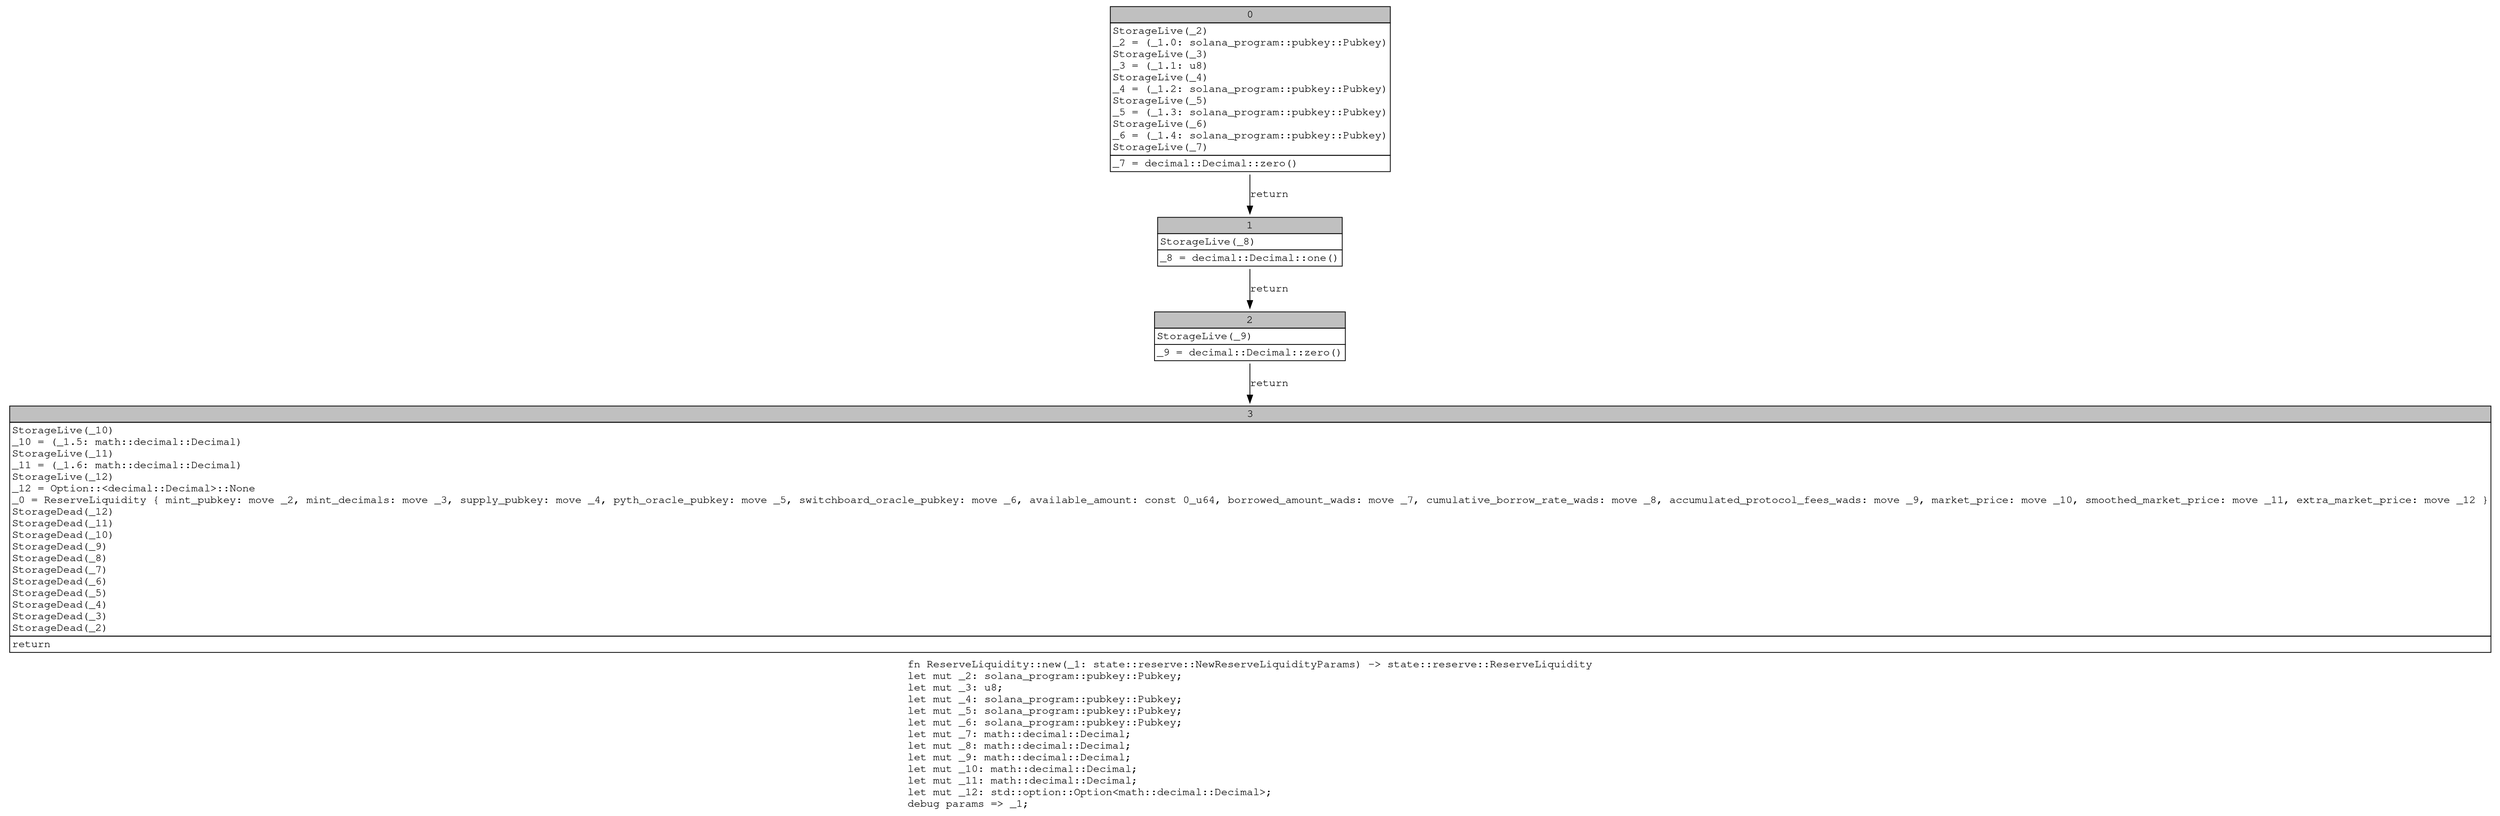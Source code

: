 digraph Mir_0_483 {
    graph [fontname="Courier, monospace"];
    node [fontname="Courier, monospace"];
    edge [fontname="Courier, monospace"];
    label=<fn ReserveLiquidity::new(_1: state::reserve::NewReserveLiquidityParams) -&gt; state::reserve::ReserveLiquidity<br align="left"/>let mut _2: solana_program::pubkey::Pubkey;<br align="left"/>let mut _3: u8;<br align="left"/>let mut _4: solana_program::pubkey::Pubkey;<br align="left"/>let mut _5: solana_program::pubkey::Pubkey;<br align="left"/>let mut _6: solana_program::pubkey::Pubkey;<br align="left"/>let mut _7: math::decimal::Decimal;<br align="left"/>let mut _8: math::decimal::Decimal;<br align="left"/>let mut _9: math::decimal::Decimal;<br align="left"/>let mut _10: math::decimal::Decimal;<br align="left"/>let mut _11: math::decimal::Decimal;<br align="left"/>let mut _12: std::option::Option&lt;math::decimal::Decimal&gt;;<br align="left"/>debug params =&gt; _1;<br align="left"/>>;
    bb0__0_483 [shape="none", label=<<table border="0" cellborder="1" cellspacing="0"><tr><td bgcolor="gray" align="center" colspan="1">0</td></tr><tr><td align="left" balign="left">StorageLive(_2)<br/>_2 = (_1.0: solana_program::pubkey::Pubkey)<br/>StorageLive(_3)<br/>_3 = (_1.1: u8)<br/>StorageLive(_4)<br/>_4 = (_1.2: solana_program::pubkey::Pubkey)<br/>StorageLive(_5)<br/>_5 = (_1.3: solana_program::pubkey::Pubkey)<br/>StorageLive(_6)<br/>_6 = (_1.4: solana_program::pubkey::Pubkey)<br/>StorageLive(_7)<br/></td></tr><tr><td align="left">_7 = decimal::Decimal::zero()</td></tr></table>>];
    bb1__0_483 [shape="none", label=<<table border="0" cellborder="1" cellspacing="0"><tr><td bgcolor="gray" align="center" colspan="1">1</td></tr><tr><td align="left" balign="left">StorageLive(_8)<br/></td></tr><tr><td align="left">_8 = decimal::Decimal::one()</td></tr></table>>];
    bb2__0_483 [shape="none", label=<<table border="0" cellborder="1" cellspacing="0"><tr><td bgcolor="gray" align="center" colspan="1">2</td></tr><tr><td align="left" balign="left">StorageLive(_9)<br/></td></tr><tr><td align="left">_9 = decimal::Decimal::zero()</td></tr></table>>];
    bb3__0_483 [shape="none", label=<<table border="0" cellborder="1" cellspacing="0"><tr><td bgcolor="gray" align="center" colspan="1">3</td></tr><tr><td align="left" balign="left">StorageLive(_10)<br/>_10 = (_1.5: math::decimal::Decimal)<br/>StorageLive(_11)<br/>_11 = (_1.6: math::decimal::Decimal)<br/>StorageLive(_12)<br/>_12 = Option::&lt;decimal::Decimal&gt;::None<br/>_0 = ReserveLiquidity { mint_pubkey: move _2, mint_decimals: move _3, supply_pubkey: move _4, pyth_oracle_pubkey: move _5, switchboard_oracle_pubkey: move _6, available_amount: const 0_u64, borrowed_amount_wads: move _7, cumulative_borrow_rate_wads: move _8, accumulated_protocol_fees_wads: move _9, market_price: move _10, smoothed_market_price: move _11, extra_market_price: move _12 }<br/>StorageDead(_12)<br/>StorageDead(_11)<br/>StorageDead(_10)<br/>StorageDead(_9)<br/>StorageDead(_8)<br/>StorageDead(_7)<br/>StorageDead(_6)<br/>StorageDead(_5)<br/>StorageDead(_4)<br/>StorageDead(_3)<br/>StorageDead(_2)<br/></td></tr><tr><td align="left">return</td></tr></table>>];
    bb0__0_483 -> bb1__0_483 [label="return"];
    bb1__0_483 -> bb2__0_483 [label="return"];
    bb2__0_483 -> bb3__0_483 [label="return"];
}
